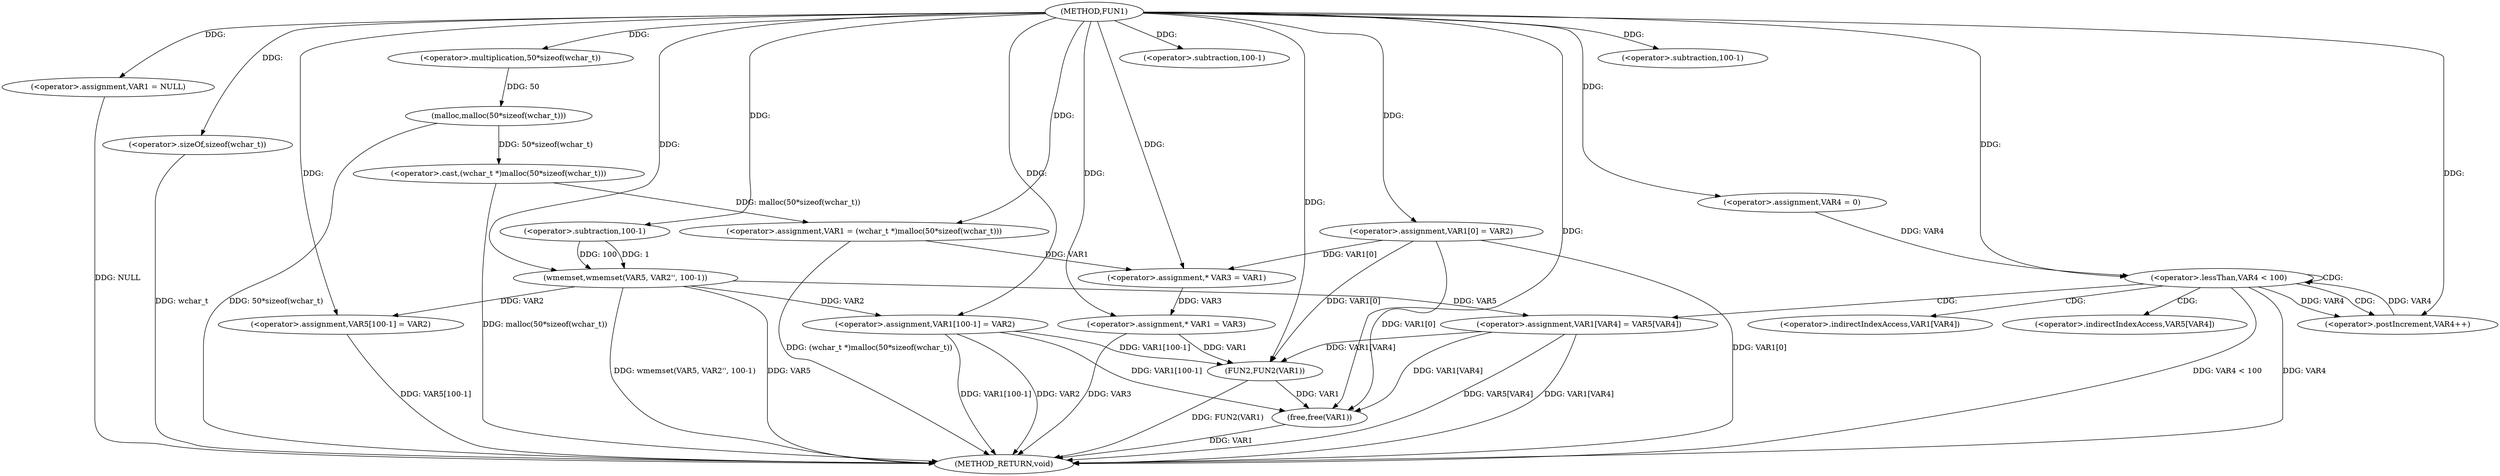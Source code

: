 digraph FUN1 {  
"1000100" [label = "(METHOD,FUN1)" ]
"1000173" [label = "(METHOD_RETURN,void)" ]
"1000103" [label = "(<operator>.assignment,VAR1 = NULL)" ]
"1000106" [label = "(<operator>.assignment,VAR1 = (wchar_t *)malloc(50*sizeof(wchar_t)))" ]
"1000108" [label = "(<operator>.cast,(wchar_t *)malloc(50*sizeof(wchar_t)))" ]
"1000110" [label = "(malloc,malloc(50*sizeof(wchar_t)))" ]
"1000111" [label = "(<operator>.multiplication,50*sizeof(wchar_t))" ]
"1000113" [label = "(<operator>.sizeOf,sizeof(wchar_t))" ]
"1000115" [label = "(<operator>.assignment,VAR1[0] = VAR2)" ]
"1000122" [label = "(<operator>.assignment,* VAR3 = VAR1)" ]
"1000126" [label = "(<operator>.assignment,* VAR1 = VAR3)" ]
"1000132" [label = "(wmemset,wmemset(VAR5, VAR2'', 100-1))" ]
"1000135" [label = "(<operator>.subtraction,100-1)" ]
"1000138" [label = "(<operator>.assignment,VAR5[100-1] = VAR2)" ]
"1000141" [label = "(<operator>.subtraction,100-1)" ]
"1000146" [label = "(<operator>.assignment,VAR4 = 0)" ]
"1000149" [label = "(<operator>.lessThan,VAR4 < 100)" ]
"1000152" [label = "(<operator>.postIncrement,VAR4++)" ]
"1000155" [label = "(<operator>.assignment,VAR1[VAR4] = VAR5[VAR4])" ]
"1000162" [label = "(<operator>.assignment,VAR1[100-1] = VAR2)" ]
"1000165" [label = "(<operator>.subtraction,100-1)" ]
"1000169" [label = "(FUN2,FUN2(VAR1))" ]
"1000171" [label = "(free,free(VAR1))" ]
"1000156" [label = "(<operator>.indirectIndexAccess,VAR1[VAR4])" ]
"1000159" [label = "(<operator>.indirectIndexAccess,VAR5[VAR4])" ]
  "1000155" -> "1000173"  [ label = "DDG: VAR5[VAR4]"] 
  "1000171" -> "1000173"  [ label = "DDG: VAR1"] 
  "1000106" -> "1000173"  [ label = "DDG: (wchar_t *)malloc(50*sizeof(wchar_t))"] 
  "1000169" -> "1000173"  [ label = "DDG: FUN2(VAR1)"] 
  "1000103" -> "1000173"  [ label = "DDG: NULL"] 
  "1000113" -> "1000173"  [ label = "DDG: wchar_t"] 
  "1000149" -> "1000173"  [ label = "DDG: VAR4 < 100"] 
  "1000132" -> "1000173"  [ label = "DDG: VAR5"] 
  "1000149" -> "1000173"  [ label = "DDG: VAR4"] 
  "1000162" -> "1000173"  [ label = "DDG: VAR2"] 
  "1000132" -> "1000173"  [ label = "DDG: wmemset(VAR5, VAR2'', 100-1)"] 
  "1000138" -> "1000173"  [ label = "DDG: VAR5[100-1]"] 
  "1000108" -> "1000173"  [ label = "DDG: malloc(50*sizeof(wchar_t))"] 
  "1000126" -> "1000173"  [ label = "DDG: VAR3"] 
  "1000155" -> "1000173"  [ label = "DDG: VAR1[VAR4]"] 
  "1000162" -> "1000173"  [ label = "DDG: VAR1[100-1]"] 
  "1000110" -> "1000173"  [ label = "DDG: 50*sizeof(wchar_t)"] 
  "1000115" -> "1000173"  [ label = "DDG: VAR1[0]"] 
  "1000100" -> "1000103"  [ label = "DDG: "] 
  "1000108" -> "1000106"  [ label = "DDG: malloc(50*sizeof(wchar_t))"] 
  "1000100" -> "1000106"  [ label = "DDG: "] 
  "1000110" -> "1000108"  [ label = "DDG: 50*sizeof(wchar_t)"] 
  "1000111" -> "1000110"  [ label = "DDG: 50"] 
  "1000100" -> "1000111"  [ label = "DDG: "] 
  "1000100" -> "1000113"  [ label = "DDG: "] 
  "1000100" -> "1000115"  [ label = "DDG: "] 
  "1000106" -> "1000122"  [ label = "DDG: VAR1"] 
  "1000115" -> "1000122"  [ label = "DDG: VAR1[0]"] 
  "1000100" -> "1000122"  [ label = "DDG: "] 
  "1000122" -> "1000126"  [ label = "DDG: VAR3"] 
  "1000100" -> "1000126"  [ label = "DDG: "] 
  "1000100" -> "1000132"  [ label = "DDG: "] 
  "1000135" -> "1000132"  [ label = "DDG: 100"] 
  "1000135" -> "1000132"  [ label = "DDG: 1"] 
  "1000100" -> "1000135"  [ label = "DDG: "] 
  "1000132" -> "1000138"  [ label = "DDG: VAR2"] 
  "1000100" -> "1000138"  [ label = "DDG: "] 
  "1000100" -> "1000141"  [ label = "DDG: "] 
  "1000100" -> "1000146"  [ label = "DDG: "] 
  "1000152" -> "1000149"  [ label = "DDG: VAR4"] 
  "1000146" -> "1000149"  [ label = "DDG: VAR4"] 
  "1000100" -> "1000149"  [ label = "DDG: "] 
  "1000149" -> "1000152"  [ label = "DDG: VAR4"] 
  "1000100" -> "1000152"  [ label = "DDG: "] 
  "1000132" -> "1000155"  [ label = "DDG: VAR5"] 
  "1000100" -> "1000162"  [ label = "DDG: "] 
  "1000132" -> "1000162"  [ label = "DDG: VAR2"] 
  "1000100" -> "1000165"  [ label = "DDG: "] 
  "1000126" -> "1000169"  [ label = "DDG: VAR1"] 
  "1000155" -> "1000169"  [ label = "DDG: VAR1[VAR4]"] 
  "1000162" -> "1000169"  [ label = "DDG: VAR1[100-1]"] 
  "1000115" -> "1000169"  [ label = "DDG: VAR1[0]"] 
  "1000100" -> "1000169"  [ label = "DDG: "] 
  "1000169" -> "1000171"  [ label = "DDG: VAR1"] 
  "1000155" -> "1000171"  [ label = "DDG: VAR1[VAR4]"] 
  "1000162" -> "1000171"  [ label = "DDG: VAR1[100-1]"] 
  "1000115" -> "1000171"  [ label = "DDG: VAR1[0]"] 
  "1000100" -> "1000171"  [ label = "DDG: "] 
  "1000149" -> "1000155"  [ label = "CDG: "] 
  "1000149" -> "1000156"  [ label = "CDG: "] 
  "1000149" -> "1000152"  [ label = "CDG: "] 
  "1000149" -> "1000159"  [ label = "CDG: "] 
  "1000149" -> "1000149"  [ label = "CDG: "] 
}
